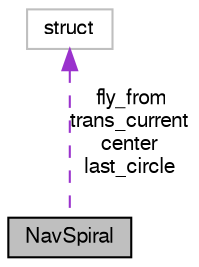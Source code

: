 digraph "NavSpiral"
{
  edge [fontname="FreeSans",fontsize="10",labelfontname="FreeSans",labelfontsize="10"];
  node [fontname="FreeSans",fontsize="10",shape=record];
  Node1 [label="NavSpiral",height=0.2,width=0.4,color="black", fillcolor="grey75", style="filled", fontcolor="black"];
  Node2 -> Node1 [dir="back",color="darkorchid3",fontsize="10",style="dashed",label=" fly_from\ntrans_current\ncenter\nlast_circle" ,fontname="FreeSans"];
  Node2 [label="struct",height=0.2,width=0.4,color="grey75", fillcolor="white", style="filled"];
}
